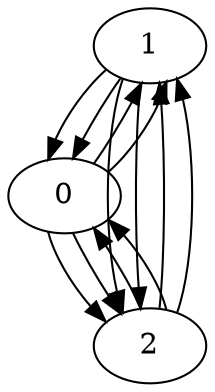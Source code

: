digraph g {
 1 -> 0; 
 1 -> 0; 
 1 -> 2; 
 1 -> 2; 
 0 -> 1; 
 0 -> 1; 
 0 -> 2; 
 0 -> 2; 
 2 -> 0; 
 2 -> 0; 
 2 -> 1; 
 2 -> 1; 
}
